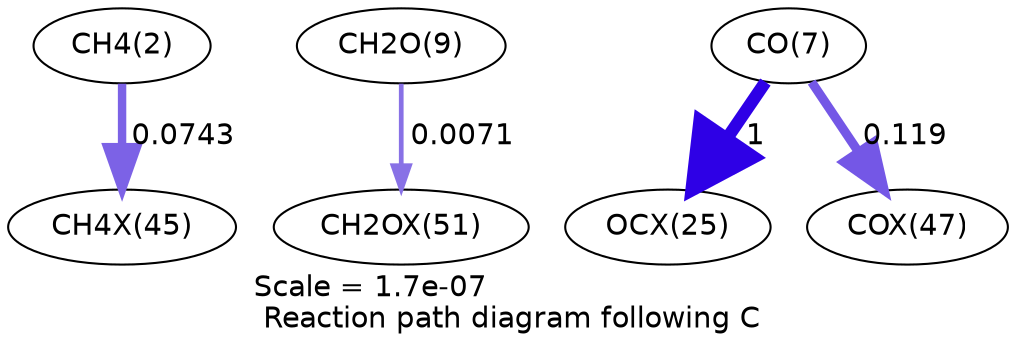 digraph reaction_paths {
center=1;
s4 -> s100[fontname="Helvetica", penwidth=4.04, arrowsize=2.02, color="0.7, 0.574, 0.9"
, label=" 0.0743"];
s11 -> s104[fontname="Helvetica", penwidth=2.26, arrowsize=1.13, color="0.7, 0.507, 0.9"
, label=" 0.0071"];
s9 -> s96[fontname="Helvetica", penwidth=6, arrowsize=3, color="0.7, 1.5, 0.9"
, label=" 1"];
s9 -> s102[fontname="Helvetica", penwidth=4.39, arrowsize=2.2, color="0.7, 0.619, 0.9"
, label=" 0.119"];
s4 [ fontname="Helvetica", label="CH4(2)"];
s9 [ fontname="Helvetica", label="CO(7)"];
s11 [ fontname="Helvetica", label="CH2O(9)"];
s96 [ fontname="Helvetica", label="OCX(25)"];
s100 [ fontname="Helvetica", label="CH4X(45)"];
s102 [ fontname="Helvetica", label="COX(47)"];
s104 [ fontname="Helvetica", label="CH2OX(51)"];
 label = "Scale = 1.7e-07\l Reaction path diagram following C";
 fontname = "Helvetica";
}
